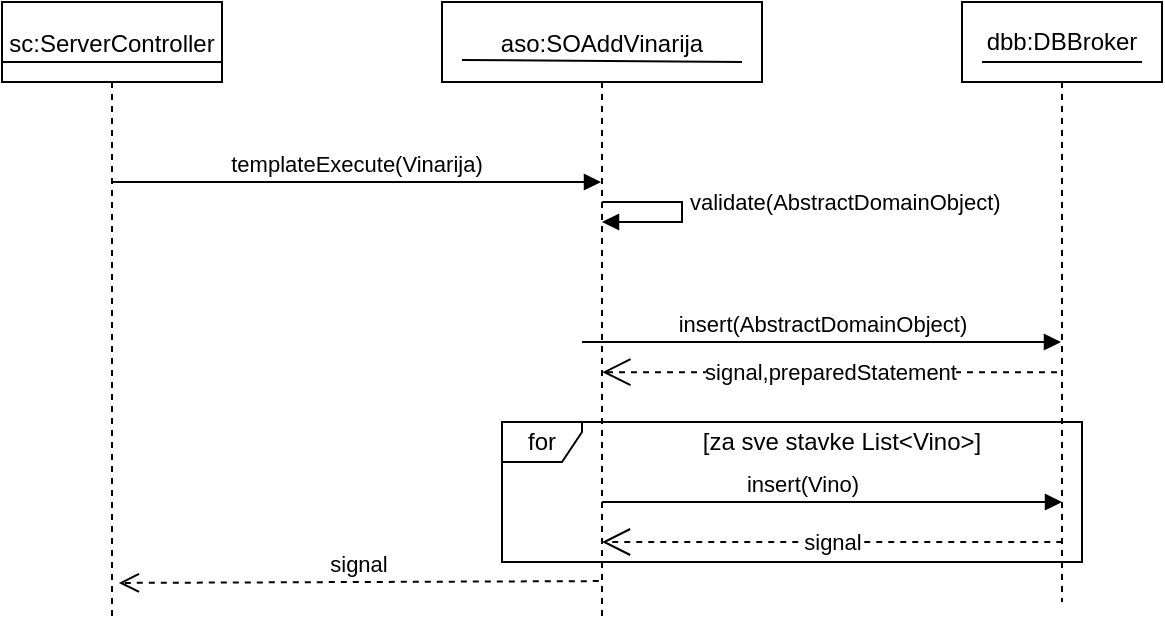 <mxfile version="21.1.2" type="device">
  <diagram id="kgpKYQtTHZ0yAKxKKP6v" name="Page-1">
    <mxGraphModel dx="910" dy="483" grid="1" gridSize="10" guides="1" tooltips="1" connect="1" arrows="1" fold="1" page="1" pageScale="1" pageWidth="850" pageHeight="1100" math="0" shadow="0">
      <root>
        <mxCell id="0" />
        <mxCell id="1" parent="0" />
        <mxCell id="3nuBFxr9cyL0pnOWT2aG-1" value="sc:ServerController" style="shape=umlLifeline;perimeter=lifelinePerimeter;container=1;collapsible=0;recursiveResize=0;rounded=0;shadow=0;strokeWidth=1;" parent="1" vertex="1">
          <mxGeometry x="120" y="70" width="110" height="310" as="geometry" />
        </mxCell>
        <mxCell id="3nuBFxr9cyL0pnOWT2aG-5" value="aso:SOAddVinarija" style="shape=umlLifeline;perimeter=lifelinePerimeter;container=1;collapsible=0;recursiveResize=0;rounded=0;shadow=0;strokeWidth=1;" parent="1" vertex="1">
          <mxGeometry x="340" y="70" width="160" height="310" as="geometry" />
        </mxCell>
        <mxCell id="ZXANvao3_PfWXw138Ir_-6" value="validate(AbstractDomainObject)" style="edgeStyle=orthogonalEdgeStyle;html=1;align=left;spacingLeft=2;endArrow=block;rounded=0;" parent="3nuBFxr9cyL0pnOWT2aG-5" edge="1">
          <mxGeometry x="-0.111" relative="1" as="geometry">
            <mxPoint x="80" y="100" as="sourcePoint" />
            <Array as="points">
              <mxPoint x="120" y="100" />
              <mxPoint x="120" y="110" />
            </Array>
            <mxPoint x="80" y="110" as="targetPoint" />
            <mxPoint as="offset" />
          </mxGeometry>
        </mxCell>
        <mxCell id="3nuBFxr9cyL0pnOWT2aG-8" value="templateExecute(Vinarija)" style="verticalAlign=bottom;endArrow=block;shadow=0;strokeWidth=1;" parent="1" target="3nuBFxr9cyL0pnOWT2aG-5" edge="1">
          <mxGeometry relative="1" as="geometry">
            <mxPoint x="175" y="160.0" as="sourcePoint" />
            <mxPoint x="405" y="160.0" as="targetPoint" />
          </mxGeometry>
        </mxCell>
        <mxCell id="ZXANvao3_PfWXw138Ir_-12" value="dbb:DBBroker" style="shape=umlLifeline;perimeter=lifelinePerimeter;whiteSpace=wrap;html=1;container=1;collapsible=0;recursiveResize=0;outlineConnect=0;" parent="1" vertex="1">
          <mxGeometry x="600" y="70" width="100" height="300" as="geometry" />
        </mxCell>
        <mxCell id="ZXANvao3_PfWXw138Ir_-13" value="" style="endArrow=none;html=1;rounded=0;" parent="1" edge="1">
          <mxGeometry width="50" height="50" relative="1" as="geometry">
            <mxPoint x="120" y="97" as="sourcePoint" />
            <mxPoint x="230" y="100" as="targetPoint" />
            <Array as="points">
              <mxPoint x="120" y="100" />
              <mxPoint x="130" y="100" />
            </Array>
          </mxGeometry>
        </mxCell>
        <mxCell id="ZXANvao3_PfWXw138Ir_-16" value="" style="endArrow=none;html=1;rounded=0;" parent="1" edge="1">
          <mxGeometry width="50" height="50" relative="1" as="geometry">
            <mxPoint x="650" y="100" as="sourcePoint" />
            <mxPoint x="650" y="100" as="targetPoint" />
            <Array as="points">
              <mxPoint x="610" y="100" />
              <mxPoint x="690" y="100" />
            </Array>
          </mxGeometry>
        </mxCell>
        <mxCell id="ZXANvao3_PfWXw138Ir_-19" value="signal,preparedStatement" style="endArrow=open;endSize=12;dashed=1;html=1;rounded=0;entryX=0.501;entryY=0.597;entryDx=0;entryDy=0;entryPerimeter=0;exitX=0.475;exitY=0.617;exitDx=0;exitDy=0;exitPerimeter=0;" parent="1" source="ZXANvao3_PfWXw138Ir_-12" target="3nuBFxr9cyL0pnOWT2aG-5" edge="1">
          <mxGeometry width="160" relative="1" as="geometry">
            <mxPoint x="320" y="300" as="sourcePoint" />
            <mxPoint x="480" y="300" as="targetPoint" />
          </mxGeometry>
        </mxCell>
        <mxCell id="ZXANvao3_PfWXw138Ir_-20" value="insert(AbstractDomainObject)" style="html=1;verticalAlign=bottom;endArrow=block;rounded=0;" parent="1" target="ZXANvao3_PfWXw138Ir_-12" edge="1">
          <mxGeometry x="0.002" width="80" relative="1" as="geometry">
            <mxPoint x="410" y="240" as="sourcePoint" />
            <mxPoint x="440" y="300" as="targetPoint" />
            <Array as="points">
              <mxPoint x="530" y="240" />
            </Array>
            <mxPoint as="offset" />
          </mxGeometry>
        </mxCell>
        <mxCell id="ZXANvao3_PfWXw138Ir_-14" value="" style="endArrow=none;html=1;rounded=0;" parent="1" edge="1">
          <mxGeometry width="50" height="50" relative="1" as="geometry">
            <mxPoint x="350" y="99" as="sourcePoint" />
            <mxPoint x="490" y="100" as="targetPoint" />
          </mxGeometry>
        </mxCell>
        <mxCell id="ZXANvao3_PfWXw138Ir_-21" value="for" style="shape=umlFrame;whiteSpace=wrap;html=1;width=40;height=20;" parent="1" vertex="1">
          <mxGeometry x="370" y="280" width="290" height="70" as="geometry" />
        </mxCell>
        <mxCell id="ZXANvao3_PfWXw138Ir_-25" value="[za sve stavke List&amp;lt;Vino&amp;gt;]" style="text;html=1;strokeColor=none;fillColor=none;align=center;verticalAlign=middle;whiteSpace=wrap;rounded=0;" parent="1" vertex="1">
          <mxGeometry x="430" y="280" width="220" height="20" as="geometry" />
        </mxCell>
        <mxCell id="ZXANvao3_PfWXw138Ir_-26" value="insert(Vino)" style="html=1;verticalAlign=bottom;endArrow=block;rounded=0;" parent="1" edge="1">
          <mxGeometry x="0.409" width="80" relative="1" as="geometry">
            <mxPoint x="630" y="320" as="sourcePoint" />
            <mxPoint x="650" y="320" as="targetPoint" />
            <Array as="points">
              <mxPoint x="630" y="320" />
              <mxPoint x="420" y="320" />
              <mxPoint x="650" y="320" />
            </Array>
            <mxPoint as="offset" />
          </mxGeometry>
        </mxCell>
        <mxCell id="ZXANvao3_PfWXw138Ir_-27" value="signal" style="html=1;verticalAlign=bottom;endArrow=open;dashed=1;endSize=8;rounded=0;entryX=0.531;entryY=0.937;entryDx=0;entryDy=0;entryPerimeter=0;exitX=0.49;exitY=0.934;exitDx=0;exitDy=0;exitPerimeter=0;" parent="1" source="3nuBFxr9cyL0pnOWT2aG-5" target="3nuBFxr9cyL0pnOWT2aG-1" edge="1">
          <mxGeometry relative="1" as="geometry">
            <mxPoint x="440" y="280" as="sourcePoint" />
            <mxPoint x="360" y="280" as="targetPoint" />
          </mxGeometry>
        </mxCell>
        <mxCell id="ZXANvao3_PfWXw138Ir_-29" value="signal" style="endArrow=open;endSize=12;dashed=1;html=1;rounded=0;exitX=0.966;exitY=0.857;exitDx=0;exitDy=0;exitPerimeter=0;" parent="1" source="ZXANvao3_PfWXw138Ir_-21" edge="1">
          <mxGeometry width="160" relative="1" as="geometry">
            <mxPoint x="320" y="280" as="sourcePoint" />
            <mxPoint x="420" y="340" as="targetPoint" />
          </mxGeometry>
        </mxCell>
      </root>
    </mxGraphModel>
  </diagram>
</mxfile>

